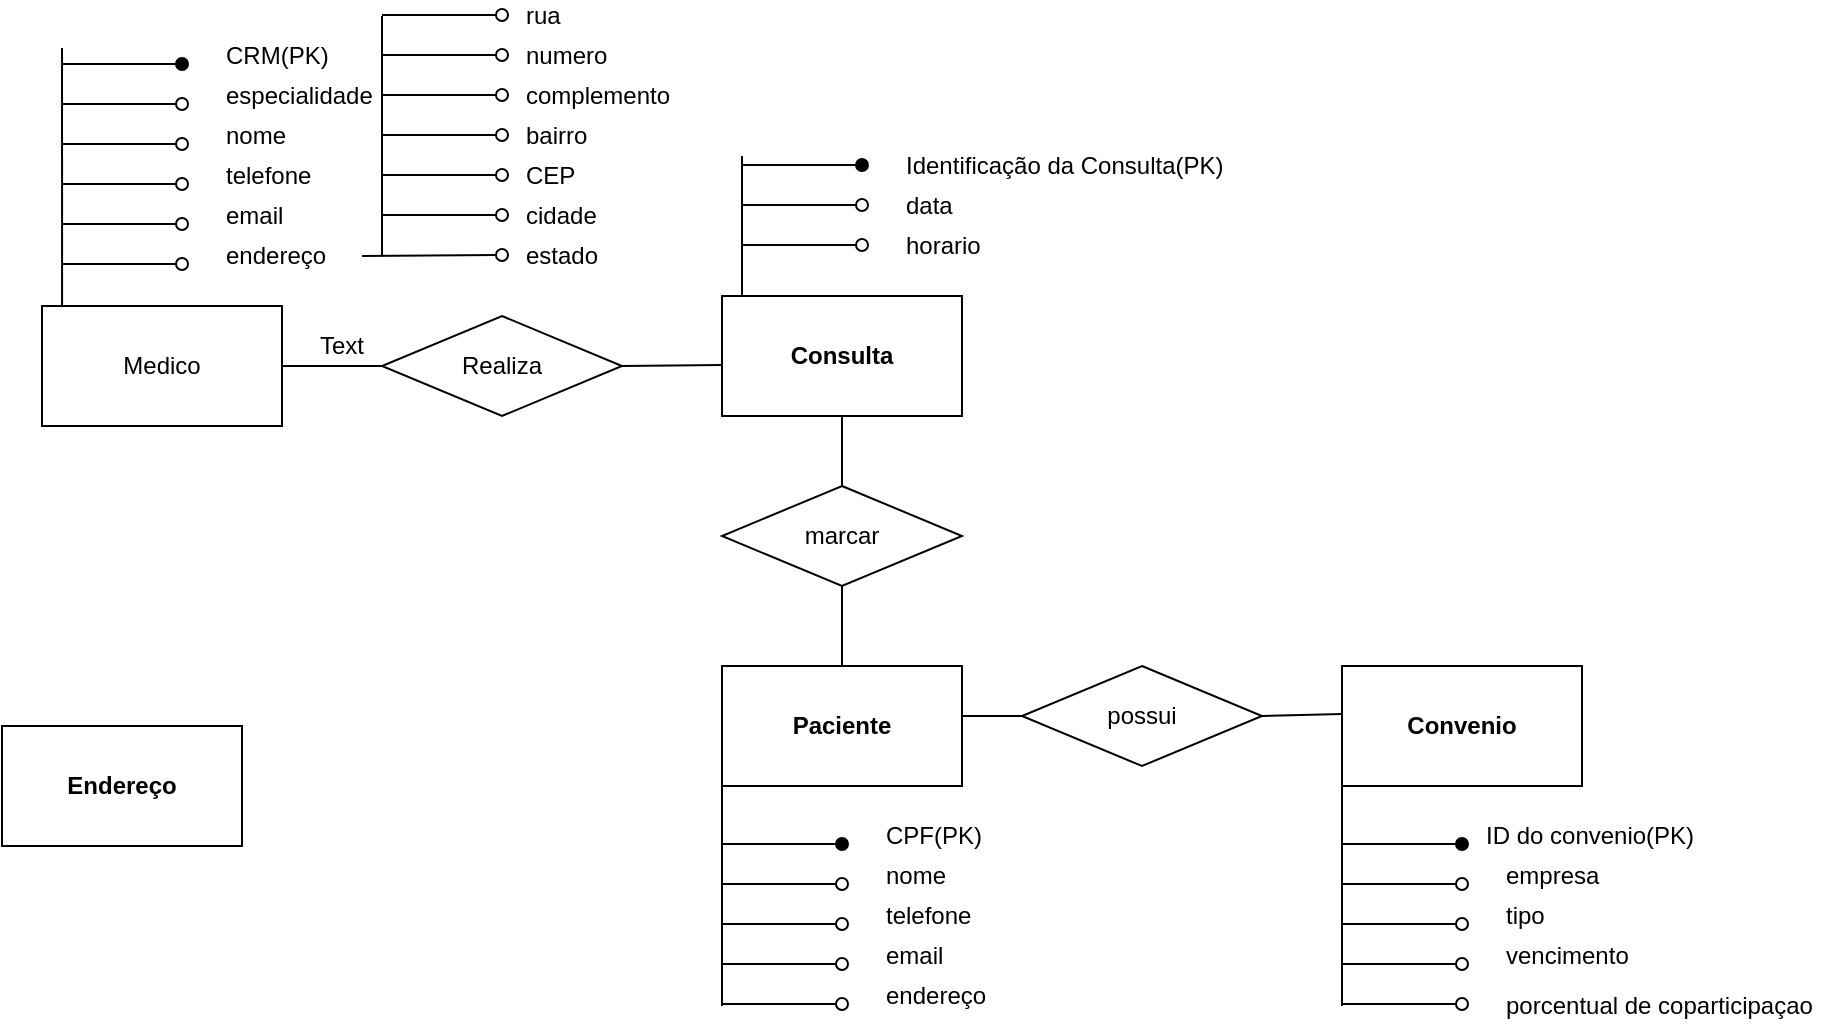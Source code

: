 <mxfile version="24.7.17">
  <diagram name="Página-1" id="WsOJWzSOh25jcyPQUqbD">
    <mxGraphModel dx="1434" dy="786" grid="1" gridSize="10" guides="1" tooltips="1" connect="1" arrows="1" fold="1" page="1" pageScale="1" pageWidth="827" pageHeight="1169" math="0" shadow="0">
      <root>
        <mxCell id="0" />
        <mxCell id="1" parent="0" />
        <mxCell id="O9zAi6x6gL_Y8VhMJgMi-1" value="Medico" style="rounded=0;whiteSpace=wrap;html=1;" vertex="1" parent="1">
          <mxGeometry x="20" y="160" width="120" height="60" as="geometry" />
        </mxCell>
        <mxCell id="O9zAi6x6gL_Y8VhMJgMi-2" value="&lt;b&gt;Paciente&lt;/b&gt;" style="rounded=0;whiteSpace=wrap;html=1;" vertex="1" parent="1">
          <mxGeometry x="360" y="340" width="120" height="60" as="geometry" />
        </mxCell>
        <mxCell id="O9zAi6x6gL_Y8VhMJgMi-4" value="&lt;b&gt;Consulta&lt;/b&gt;" style="rounded=0;whiteSpace=wrap;html=1;" vertex="1" parent="1">
          <mxGeometry x="360" y="155" width="120" height="60" as="geometry" />
        </mxCell>
        <mxCell id="O9zAi6x6gL_Y8VhMJgMi-5" value="&lt;strong&gt;Convenio&lt;/strong&gt;" style="rounded=0;whiteSpace=wrap;html=1;" vertex="1" parent="1">
          <mxGeometry x="670" y="340" width="120" height="60" as="geometry" />
        </mxCell>
        <mxCell id="O9zAi6x6gL_Y8VhMJgMi-6" value="&lt;strong&gt;Endereço&lt;/strong&gt;" style="rounded=0;whiteSpace=wrap;html=1;" vertex="1" parent="1">
          <mxGeometry y="370" width="120" height="60" as="geometry" />
        </mxCell>
        <mxCell id="O9zAi6x6gL_Y8VhMJgMi-11" value="Realiza" style="rhombus;whiteSpace=wrap;html=1;" vertex="1" parent="1">
          <mxGeometry x="190" y="165" width="120" height="50" as="geometry" />
        </mxCell>
        <mxCell id="O9zAi6x6gL_Y8VhMJgMi-15" value="" style="endArrow=oval;html=1;rounded=0;jumpStyle=none;jumpSize=6;endFill=1;align=left;verticalAlign=middle;" edge="1" parent="1">
          <mxGeometry width="50" height="50" relative="1" as="geometry">
            <mxPoint x="30" y="39" as="sourcePoint" />
            <mxPoint x="90" y="39" as="targetPoint" />
            <Array as="points" />
          </mxGeometry>
        </mxCell>
        <mxCell id="O9zAi6x6gL_Y8VhMJgMi-16" value="" style="endArrow=oval;html=1;rounded=0;jumpStyle=none;jumpSize=6;endFill=0;" edge="1" parent="1">
          <mxGeometry width="50" height="50" relative="1" as="geometry">
            <mxPoint x="30" y="99" as="sourcePoint" />
            <mxPoint x="90" y="99" as="targetPoint" />
            <Array as="points" />
          </mxGeometry>
        </mxCell>
        <mxCell id="O9zAi6x6gL_Y8VhMJgMi-17" value="" style="endArrow=oval;html=1;rounded=0;jumpStyle=none;jumpSize=6;endFill=0;" edge="1" parent="1">
          <mxGeometry width="50" height="50" relative="1" as="geometry">
            <mxPoint x="30" y="119" as="sourcePoint" />
            <mxPoint x="90" y="119" as="targetPoint" />
            <Array as="points" />
          </mxGeometry>
        </mxCell>
        <mxCell id="O9zAi6x6gL_Y8VhMJgMi-19" value="" style="endArrow=oval;html=1;rounded=0;jumpStyle=none;jumpSize=6;endFill=0;" edge="1" parent="1">
          <mxGeometry width="50" height="50" relative="1" as="geometry">
            <mxPoint x="30" y="79" as="sourcePoint" />
            <mxPoint x="90" y="79" as="targetPoint" />
            <Array as="points" />
          </mxGeometry>
        </mxCell>
        <mxCell id="O9zAi6x6gL_Y8VhMJgMi-20" value="" style="endArrow=oval;html=1;rounded=0;jumpStyle=none;jumpSize=6;endFill=0;" edge="1" parent="1">
          <mxGeometry width="50" height="50" relative="1" as="geometry">
            <mxPoint x="30" y="59" as="sourcePoint" />
            <mxPoint x="90" y="59" as="targetPoint" />
            <Array as="points" />
          </mxGeometry>
        </mxCell>
        <mxCell id="O9zAi6x6gL_Y8VhMJgMi-22" value="especialidade" style="text;html=1;align=left;verticalAlign=middle;whiteSpace=wrap;rounded=0;" vertex="1" parent="1">
          <mxGeometry x="110" y="50" width="60" height="10" as="geometry" />
        </mxCell>
        <mxCell id="O9zAi6x6gL_Y8VhMJgMi-23" value="CRM(PK)" style="text;html=1;align=left;verticalAlign=middle;whiteSpace=wrap;rounded=0;" vertex="1" parent="1">
          <mxGeometry x="110" y="30" width="60" height="10" as="geometry" />
        </mxCell>
        <mxCell id="O9zAi6x6gL_Y8VhMJgMi-25" value="endereço" style="text;html=1;align=left;verticalAlign=middle;whiteSpace=wrap;rounded=0;" vertex="1" parent="1">
          <mxGeometry x="110" y="130" width="60" height="10" as="geometry" />
        </mxCell>
        <mxCell id="O9zAi6x6gL_Y8VhMJgMi-26" value="email" style="text;html=1;align=left;verticalAlign=middle;whiteSpace=wrap;rounded=0;" vertex="1" parent="1">
          <mxGeometry x="110" y="110" width="60" height="10" as="geometry" />
        </mxCell>
        <mxCell id="O9zAi6x6gL_Y8VhMJgMi-38" value="" style="endArrow=oval;html=1;rounded=0;jumpStyle=none;jumpSize=6;endFill=0;" edge="1" parent="1">
          <mxGeometry width="50" height="50" relative="1" as="geometry">
            <mxPoint x="30" y="139" as="sourcePoint" />
            <mxPoint x="90" y="139" as="targetPoint" />
            <Array as="points" />
          </mxGeometry>
        </mxCell>
        <mxCell id="O9zAi6x6gL_Y8VhMJgMi-39" value="telefone" style="text;html=1;align=left;verticalAlign=middle;whiteSpace=wrap;rounded=0;" vertex="1" parent="1">
          <mxGeometry x="110" y="90" width="60" height="10" as="geometry" />
        </mxCell>
        <mxCell id="O9zAi6x6gL_Y8VhMJgMi-40" value="nome" style="text;html=1;align=left;verticalAlign=middle;whiteSpace=wrap;rounded=0;" vertex="1" parent="1">
          <mxGeometry x="110" y="70" width="60" height="10" as="geometry" />
        </mxCell>
        <mxCell id="O9zAi6x6gL_Y8VhMJgMi-41" value="" style="endArrow=none;html=1;rounded=0;exitX=0.167;exitY=-0.017;exitDx=0;exitDy=0;exitPerimeter=0;" edge="1" parent="1">
          <mxGeometry width="50" height="50" relative="1" as="geometry">
            <mxPoint x="30.04" y="160.0" as="sourcePoint" />
            <mxPoint x="30" y="31.02" as="targetPoint" />
          </mxGeometry>
        </mxCell>
        <mxCell id="O9zAi6x6gL_Y8VhMJgMi-49" value="" style="endArrow=oval;html=1;rounded=0;jumpStyle=none;jumpSize=6;endFill=0;" edge="1" parent="1">
          <mxGeometry width="50" height="50" relative="1" as="geometry">
            <mxPoint x="190" y="34.5" as="sourcePoint" />
            <mxPoint x="250" y="34.5" as="targetPoint" />
            <Array as="points" />
          </mxGeometry>
        </mxCell>
        <mxCell id="O9zAi6x6gL_Y8VhMJgMi-50" value="" style="endArrow=oval;html=1;rounded=0;jumpStyle=none;jumpSize=6;endFill=0;" edge="1" parent="1">
          <mxGeometry width="50" height="50" relative="1" as="geometry">
            <mxPoint x="190" y="54.5" as="sourcePoint" />
            <mxPoint x="250" y="54.5" as="targetPoint" />
            <Array as="points" />
          </mxGeometry>
        </mxCell>
        <mxCell id="O9zAi6x6gL_Y8VhMJgMi-51" value="" style="endArrow=oval;html=1;rounded=0;jumpStyle=none;jumpSize=6;endFill=0;" edge="1" parent="1">
          <mxGeometry width="50" height="50" relative="1" as="geometry">
            <mxPoint x="190" y="14.5" as="sourcePoint" />
            <mxPoint x="250" y="14.5" as="targetPoint" />
            <Array as="points" />
          </mxGeometry>
        </mxCell>
        <mxCell id="O9zAi6x6gL_Y8VhMJgMi-52" value="" style="endArrow=oval;html=1;rounded=0;jumpStyle=none;jumpSize=6;endFill=0;" edge="1" parent="1">
          <mxGeometry width="50" height="50" relative="1" as="geometry">
            <mxPoint x="190" y="74.5" as="sourcePoint" />
            <mxPoint x="250" y="74.5" as="targetPoint" />
            <Array as="points" />
          </mxGeometry>
        </mxCell>
        <mxCell id="O9zAi6x6gL_Y8VhMJgMi-53" value="" style="endArrow=oval;html=1;rounded=0;jumpStyle=none;jumpSize=6;endFill=0;" edge="1" parent="1">
          <mxGeometry width="50" height="50" relative="1" as="geometry">
            <mxPoint x="190" y="94.5" as="sourcePoint" />
            <mxPoint x="250" y="94.5" as="targetPoint" />
            <Array as="points" />
          </mxGeometry>
        </mxCell>
        <mxCell id="O9zAi6x6gL_Y8VhMJgMi-54" value="" style="endArrow=oval;html=1;rounded=0;jumpStyle=none;jumpSize=6;endFill=0;" edge="1" parent="1">
          <mxGeometry width="50" height="50" relative="1" as="geometry">
            <mxPoint x="190" y="114.5" as="sourcePoint" />
            <mxPoint x="250" y="114.5" as="targetPoint" />
            <Array as="points" />
          </mxGeometry>
        </mxCell>
        <mxCell id="O9zAi6x6gL_Y8VhMJgMi-55" value="" style="endArrow=oval;html=1;rounded=0;jumpStyle=none;jumpSize=6;endFill=0;" edge="1" parent="1">
          <mxGeometry width="50" height="50" relative="1" as="geometry">
            <mxPoint x="180" y="135" as="sourcePoint" />
            <mxPoint x="250" y="134.5" as="targetPoint" />
            <Array as="points" />
          </mxGeometry>
        </mxCell>
        <mxCell id="O9zAi6x6gL_Y8VhMJgMi-56" value="rua" style="text;html=1;align=left;verticalAlign=middle;whiteSpace=wrap;rounded=0;" vertex="1" parent="1">
          <mxGeometry x="260" y="10" width="60" height="10" as="geometry" />
        </mxCell>
        <mxCell id="O9zAi6x6gL_Y8VhMJgMi-57" value="numero" style="text;html=1;align=left;verticalAlign=middle;whiteSpace=wrap;rounded=0;" vertex="1" parent="1">
          <mxGeometry x="260" y="30" width="60" height="10" as="geometry" />
        </mxCell>
        <mxCell id="O9zAi6x6gL_Y8VhMJgMi-58" value="complemento" style="text;html=1;align=left;verticalAlign=middle;whiteSpace=wrap;rounded=0;" vertex="1" parent="1">
          <mxGeometry x="260" y="50" width="60" height="10" as="geometry" />
        </mxCell>
        <mxCell id="O9zAi6x6gL_Y8VhMJgMi-59" value="bairro" style="text;html=1;align=left;verticalAlign=middle;whiteSpace=wrap;rounded=0;" vertex="1" parent="1">
          <mxGeometry x="260" y="70" width="60" height="10" as="geometry" />
        </mxCell>
        <mxCell id="O9zAi6x6gL_Y8VhMJgMi-60" value="CEP" style="text;html=1;align=left;verticalAlign=middle;whiteSpace=wrap;rounded=0;" vertex="1" parent="1">
          <mxGeometry x="260" y="90" width="60" height="10" as="geometry" />
        </mxCell>
        <mxCell id="O9zAi6x6gL_Y8VhMJgMi-61" value="cidade" style="text;html=1;align=left;verticalAlign=middle;whiteSpace=wrap;rounded=0;" vertex="1" parent="1">
          <mxGeometry x="260" y="110" width="60" height="10" as="geometry" />
        </mxCell>
        <mxCell id="O9zAi6x6gL_Y8VhMJgMi-62" value="estado" style="text;html=1;align=left;verticalAlign=middle;whiteSpace=wrap;rounded=0;" vertex="1" parent="1">
          <mxGeometry x="260" y="130" width="60" height="10" as="geometry" />
        </mxCell>
        <mxCell id="O9zAi6x6gL_Y8VhMJgMi-64" value="" style="endArrow=none;html=1;rounded=0;" edge="1" parent="1">
          <mxGeometry width="50" height="50" relative="1" as="geometry">
            <mxPoint x="190" y="135" as="sourcePoint" />
            <mxPoint x="190" y="15" as="targetPoint" />
            <Array as="points">
              <mxPoint x="190" y="95" />
            </Array>
          </mxGeometry>
        </mxCell>
        <mxCell id="O9zAi6x6gL_Y8VhMJgMi-67" value="" style="endArrow=oval;html=1;rounded=0;jumpStyle=none;jumpSize=6;endFill=1;align=left;verticalAlign=middle;" edge="1" parent="1">
          <mxGeometry width="50" height="50" relative="1" as="geometry">
            <mxPoint x="370" y="89.5" as="sourcePoint" />
            <mxPoint x="430" y="89.5" as="targetPoint" />
            <Array as="points" />
          </mxGeometry>
        </mxCell>
        <mxCell id="O9zAi6x6gL_Y8VhMJgMi-70" value="" style="endArrow=oval;html=1;rounded=0;jumpStyle=none;jumpSize=6;endFill=0;" edge="1" parent="1">
          <mxGeometry width="50" height="50" relative="1" as="geometry">
            <mxPoint x="370" y="129.5" as="sourcePoint" />
            <mxPoint x="430" y="129.5" as="targetPoint" />
            <Array as="points" />
          </mxGeometry>
        </mxCell>
        <mxCell id="O9zAi6x6gL_Y8VhMJgMi-71" value="" style="endArrow=oval;html=1;rounded=0;jumpStyle=none;jumpSize=6;endFill=0;" edge="1" parent="1">
          <mxGeometry width="50" height="50" relative="1" as="geometry">
            <mxPoint x="370" y="109.5" as="sourcePoint" />
            <mxPoint x="430" y="109.5" as="targetPoint" />
            <Array as="points" />
          </mxGeometry>
        </mxCell>
        <mxCell id="O9zAi6x6gL_Y8VhMJgMi-73" value="" style="endArrow=none;html=1;rounded=0;" edge="1" parent="1">
          <mxGeometry width="50" height="50" relative="1" as="geometry">
            <mxPoint x="370" y="155" as="sourcePoint" />
            <mxPoint x="370" y="85" as="targetPoint" />
          </mxGeometry>
        </mxCell>
        <mxCell id="O9zAi6x6gL_Y8VhMJgMi-74" value="Identificação da Consulta(PK)" style="text;html=1;align=left;verticalAlign=middle;whiteSpace=wrap;rounded=0;" vertex="1" parent="1">
          <mxGeometry x="450" y="85" width="170" height="10" as="geometry" />
        </mxCell>
        <mxCell id="O9zAi6x6gL_Y8VhMJgMi-75" value="data" style="text;html=1;align=left;verticalAlign=middle;whiteSpace=wrap;rounded=0;" vertex="1" parent="1">
          <mxGeometry x="450" y="105" width="60" height="10" as="geometry" />
        </mxCell>
        <mxCell id="O9zAi6x6gL_Y8VhMJgMi-76" value="horario" style="text;html=1;align=left;verticalAlign=middle;whiteSpace=wrap;rounded=0;" vertex="1" parent="1">
          <mxGeometry x="450" y="125" width="60" height="10" as="geometry" />
        </mxCell>
        <mxCell id="O9zAi6x6gL_Y8VhMJgMi-78" value="marcar" style="rhombus;whiteSpace=wrap;html=1;" vertex="1" parent="1">
          <mxGeometry x="360" y="250" width="120" height="50" as="geometry" />
        </mxCell>
        <mxCell id="O9zAi6x6gL_Y8VhMJgMi-79" value="" style="endArrow=oval;html=1;rounded=0;jumpStyle=none;jumpSize=6;endFill=1;align=left;verticalAlign=middle;" edge="1" parent="1">
          <mxGeometry width="50" height="50" relative="1" as="geometry">
            <mxPoint x="360" y="429" as="sourcePoint" />
            <mxPoint x="420" y="429" as="targetPoint" />
            <Array as="points" />
          </mxGeometry>
        </mxCell>
        <mxCell id="O9zAi6x6gL_Y8VhMJgMi-80" value="" style="endArrow=oval;html=1;rounded=0;jumpStyle=none;jumpSize=6;endFill=0;" edge="1" parent="1">
          <mxGeometry width="50" height="50" relative="1" as="geometry">
            <mxPoint x="360" y="489" as="sourcePoint" />
            <mxPoint x="420" y="489" as="targetPoint" />
            <Array as="points" />
          </mxGeometry>
        </mxCell>
        <mxCell id="O9zAi6x6gL_Y8VhMJgMi-81" value="" style="endArrow=oval;html=1;rounded=0;jumpStyle=none;jumpSize=6;endFill=0;" edge="1" parent="1">
          <mxGeometry width="50" height="50" relative="1" as="geometry">
            <mxPoint x="360" y="509" as="sourcePoint" />
            <mxPoint x="420" y="509" as="targetPoint" />
            <Array as="points" />
          </mxGeometry>
        </mxCell>
        <mxCell id="O9zAi6x6gL_Y8VhMJgMi-82" value="" style="endArrow=oval;html=1;rounded=0;jumpStyle=none;jumpSize=6;endFill=0;" edge="1" parent="1">
          <mxGeometry width="50" height="50" relative="1" as="geometry">
            <mxPoint x="360" y="469" as="sourcePoint" />
            <mxPoint x="420" y="469" as="targetPoint" />
            <Array as="points" />
          </mxGeometry>
        </mxCell>
        <mxCell id="O9zAi6x6gL_Y8VhMJgMi-83" value="" style="endArrow=oval;html=1;rounded=0;jumpStyle=none;jumpSize=6;endFill=0;" edge="1" parent="1">
          <mxGeometry width="50" height="50" relative="1" as="geometry">
            <mxPoint x="360" y="449" as="sourcePoint" />
            <mxPoint x="420" y="449" as="targetPoint" />
            <Array as="points" />
          </mxGeometry>
        </mxCell>
        <mxCell id="O9zAi6x6gL_Y8VhMJgMi-84" value="nome" style="text;html=1;align=left;verticalAlign=middle;whiteSpace=wrap;rounded=0;" vertex="1" parent="1">
          <mxGeometry x="440" y="440" width="60" height="10" as="geometry" />
        </mxCell>
        <mxCell id="O9zAi6x6gL_Y8VhMJgMi-85" value="CPF(PK)" style="text;html=1;align=left;verticalAlign=middle;whiteSpace=wrap;rounded=0;" vertex="1" parent="1">
          <mxGeometry x="440" y="420" width="60" height="10" as="geometry" />
        </mxCell>
        <mxCell id="O9zAi6x6gL_Y8VhMJgMi-87" value="endereço" style="text;html=1;align=left;verticalAlign=middle;whiteSpace=wrap;rounded=0;" vertex="1" parent="1">
          <mxGeometry x="440" y="500" width="60" height="10" as="geometry" />
        </mxCell>
        <mxCell id="O9zAi6x6gL_Y8VhMJgMi-89" value="email" style="text;html=1;align=left;verticalAlign=middle;whiteSpace=wrap;rounded=0;" vertex="1" parent="1">
          <mxGeometry x="440" y="480" width="60" height="10" as="geometry" />
        </mxCell>
        <mxCell id="O9zAi6x6gL_Y8VhMJgMi-90" value="telefone" style="text;html=1;align=left;verticalAlign=middle;whiteSpace=wrap;rounded=0;" vertex="1" parent="1">
          <mxGeometry x="440" y="460" width="60" height="10" as="geometry" />
        </mxCell>
        <mxCell id="O9zAi6x6gL_Y8VhMJgMi-91" value="" style="endArrow=none;html=1;rounded=0;entryX=0;entryY=1;entryDx=0;entryDy=0;" edge="1" parent="1" target="O9zAi6x6gL_Y8VhMJgMi-2">
          <mxGeometry width="50" height="50" relative="1" as="geometry">
            <mxPoint x="360" y="510" as="sourcePoint" />
            <mxPoint x="360" y="430" as="targetPoint" />
          </mxGeometry>
        </mxCell>
        <mxCell id="O9zAi6x6gL_Y8VhMJgMi-93" value="possui" style="rhombus;whiteSpace=wrap;html=1;" vertex="1" parent="1">
          <mxGeometry x="510" y="340" width="120" height="50" as="geometry" />
        </mxCell>
        <mxCell id="O9zAi6x6gL_Y8VhMJgMi-94" value="" style="endArrow=oval;html=1;rounded=0;jumpStyle=none;jumpSize=6;endFill=1;align=left;verticalAlign=middle;" edge="1" parent="1">
          <mxGeometry width="50" height="50" relative="1" as="geometry">
            <mxPoint x="670" y="429" as="sourcePoint" />
            <mxPoint x="730" y="429" as="targetPoint" />
            <Array as="points" />
          </mxGeometry>
        </mxCell>
        <mxCell id="O9zAi6x6gL_Y8VhMJgMi-95" value="" style="endArrow=oval;html=1;rounded=0;jumpStyle=none;jumpSize=6;endFill=0;" edge="1" parent="1">
          <mxGeometry width="50" height="50" relative="1" as="geometry">
            <mxPoint x="670" y="489" as="sourcePoint" />
            <mxPoint x="730" y="489" as="targetPoint" />
            <Array as="points" />
          </mxGeometry>
        </mxCell>
        <mxCell id="O9zAi6x6gL_Y8VhMJgMi-96" value="" style="endArrow=oval;html=1;rounded=0;jumpStyle=none;jumpSize=6;endFill=0;" edge="1" parent="1">
          <mxGeometry width="50" height="50" relative="1" as="geometry">
            <mxPoint x="670" y="509" as="sourcePoint" />
            <mxPoint x="730" y="509" as="targetPoint" />
            <Array as="points" />
          </mxGeometry>
        </mxCell>
        <mxCell id="O9zAi6x6gL_Y8VhMJgMi-97" value="" style="endArrow=oval;html=1;rounded=0;jumpStyle=none;jumpSize=6;endFill=0;" edge="1" parent="1">
          <mxGeometry width="50" height="50" relative="1" as="geometry">
            <mxPoint x="670" y="469" as="sourcePoint" />
            <mxPoint x="730" y="469" as="targetPoint" />
            <Array as="points" />
          </mxGeometry>
        </mxCell>
        <mxCell id="O9zAi6x6gL_Y8VhMJgMi-98" value="" style="endArrow=oval;html=1;rounded=0;jumpStyle=none;jumpSize=6;endFill=0;" edge="1" parent="1">
          <mxGeometry width="50" height="50" relative="1" as="geometry">
            <mxPoint x="670" y="449" as="sourcePoint" />
            <mxPoint x="730" y="449" as="targetPoint" />
            <Array as="points" />
          </mxGeometry>
        </mxCell>
        <mxCell id="O9zAi6x6gL_Y8VhMJgMi-99" value="empresa" style="text;html=1;align=left;verticalAlign=middle;whiteSpace=wrap;rounded=0;" vertex="1" parent="1">
          <mxGeometry x="750" y="440" width="60" height="10" as="geometry" />
        </mxCell>
        <mxCell id="O9zAi6x6gL_Y8VhMJgMi-100" value="ID do convenio(PK)" style="text;html=1;align=left;verticalAlign=middle;whiteSpace=wrap;rounded=0;" vertex="1" parent="1">
          <mxGeometry x="740" y="420" width="120" height="10" as="geometry" />
        </mxCell>
        <mxCell id="O9zAi6x6gL_Y8VhMJgMi-101" value="porcentual de coparticipaçao" style="text;html=1;align=left;verticalAlign=middle;whiteSpace=wrap;rounded=0;" vertex="1" parent="1">
          <mxGeometry x="750" y="500" width="160" height="20" as="geometry" />
        </mxCell>
        <mxCell id="O9zAi6x6gL_Y8VhMJgMi-102" value="vencimento" style="text;html=1;align=left;verticalAlign=middle;whiteSpace=wrap;rounded=0;" vertex="1" parent="1">
          <mxGeometry x="750" y="480" width="60" height="10" as="geometry" />
        </mxCell>
        <mxCell id="O9zAi6x6gL_Y8VhMJgMi-103" value="tipo" style="text;html=1;align=left;verticalAlign=middle;whiteSpace=wrap;rounded=0;" vertex="1" parent="1">
          <mxGeometry x="750" y="460" width="60" height="10" as="geometry" />
        </mxCell>
        <mxCell id="O9zAi6x6gL_Y8VhMJgMi-104" value="" style="endArrow=none;html=1;rounded=0;entryX=0;entryY=1;entryDx=0;entryDy=0;" edge="1" parent="1">
          <mxGeometry width="50" height="50" relative="1" as="geometry">
            <mxPoint x="670" y="510" as="sourcePoint" />
            <mxPoint x="670" y="400" as="targetPoint" />
          </mxGeometry>
        </mxCell>
        <mxCell id="O9zAi6x6gL_Y8VhMJgMi-108" value="" style="endArrow=none;html=1;rounded=0;exitX=1;exitY=0.5;exitDx=0;exitDy=0;entryX=0;entryY=0.5;entryDx=0;entryDy=0;" edge="1" parent="1" source="O9zAi6x6gL_Y8VhMJgMi-1" target="O9zAi6x6gL_Y8VhMJgMi-11">
          <mxGeometry width="50" height="50" relative="1" as="geometry">
            <mxPoint x="140" y="240" as="sourcePoint" />
            <mxPoint x="190" y="190" as="targetPoint" />
          </mxGeometry>
        </mxCell>
        <mxCell id="O9zAi6x6gL_Y8VhMJgMi-109" value="" style="endArrow=none;html=1;rounded=0;entryX=0;entryY=0.5;entryDx=0;entryDy=0;" edge="1" parent="1">
          <mxGeometry width="50" height="50" relative="1" as="geometry">
            <mxPoint x="310" y="190" as="sourcePoint" />
            <mxPoint x="360" y="189.5" as="targetPoint" />
          </mxGeometry>
        </mxCell>
        <mxCell id="O9zAi6x6gL_Y8VhMJgMi-111" value="" style="endArrow=none;html=1;rounded=0;entryX=0;entryY=0.5;entryDx=0;entryDy=0;" edge="1" parent="1" target="O9zAi6x6gL_Y8VhMJgMi-93">
          <mxGeometry width="50" height="50" relative="1" as="geometry">
            <mxPoint x="480" y="365" as="sourcePoint" />
            <mxPoint x="530" y="365" as="targetPoint" />
          </mxGeometry>
        </mxCell>
        <mxCell id="O9zAi6x6gL_Y8VhMJgMi-112" value="" style="endArrow=none;html=1;rounded=0;exitX=0;exitY=0.4;exitDx=0;exitDy=0;exitPerimeter=0;entryX=1;entryY=0.5;entryDx=0;entryDy=0;" edge="1" parent="1" source="O9zAi6x6gL_Y8VhMJgMi-5" target="O9zAi6x6gL_Y8VhMJgMi-93">
          <mxGeometry width="50" height="50" relative="1" as="geometry">
            <mxPoint x="630" y="430" as="sourcePoint" />
            <mxPoint x="630" y="360" as="targetPoint" />
          </mxGeometry>
        </mxCell>
        <mxCell id="O9zAi6x6gL_Y8VhMJgMi-115" value="" style="endArrow=none;html=1;rounded=0;entryX=0.5;entryY=0;entryDx=0;entryDy=0;exitX=0.5;exitY=1;exitDx=0;exitDy=0;" edge="1" parent="1" source="O9zAi6x6gL_Y8VhMJgMi-4" target="O9zAi6x6gL_Y8VhMJgMi-78">
          <mxGeometry width="50" height="50" relative="1" as="geometry">
            <mxPoint x="400" y="220.5" as="sourcePoint" />
            <mxPoint x="450" y="220" as="targetPoint" />
          </mxGeometry>
        </mxCell>
        <mxCell id="O9zAi6x6gL_Y8VhMJgMi-116" value="" style="endArrow=none;html=1;rounded=0;entryX=0.5;entryY=0;entryDx=0;entryDy=0;" edge="1" parent="1" target="O9zAi6x6gL_Y8VhMJgMi-2">
          <mxGeometry width="50" height="50" relative="1" as="geometry">
            <mxPoint x="420" y="300" as="sourcePoint" />
            <mxPoint x="370" y="330" as="targetPoint" />
          </mxGeometry>
        </mxCell>
        <mxCell id="O9zAi6x6gL_Y8VhMJgMi-117" value="Text" style="text;html=1;align=center;verticalAlign=middle;whiteSpace=wrap;rounded=0;" vertex="1" parent="1">
          <mxGeometry x="140" y="170" width="60" height="20" as="geometry" />
        </mxCell>
      </root>
    </mxGraphModel>
  </diagram>
</mxfile>
